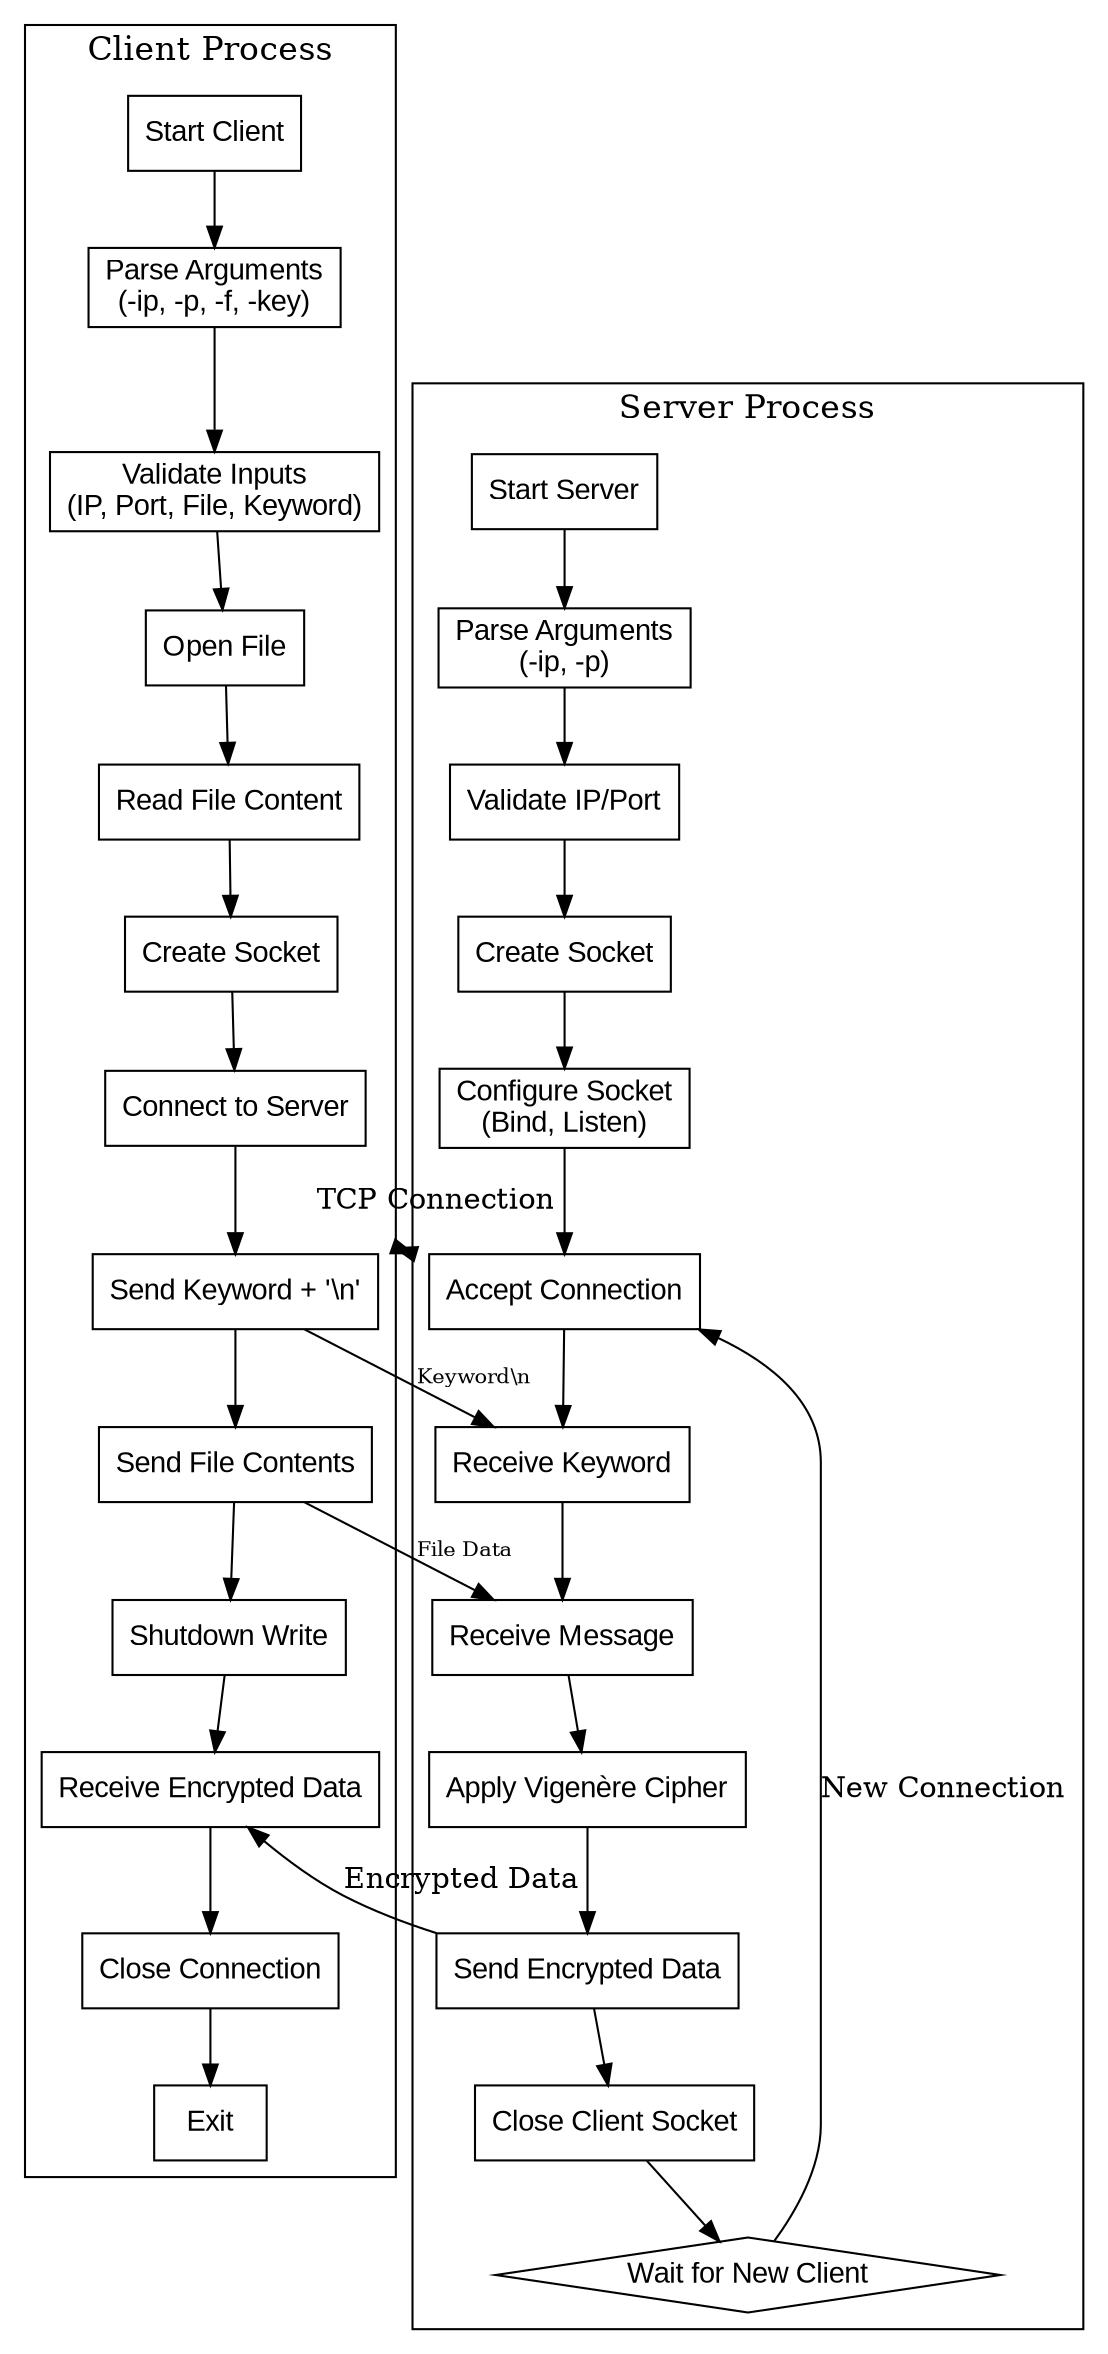 digraph ClientServer {
    rankdir=TB;
    compound=true;
    node [shape=box, fontname="Arial"];

    subgraph cluster_client {
        label = "Client Process";
        labelloc=t;
        fontsize=16;
        
        client_start [label="Start Client"];
        client_parse [label="Parse Arguments\n(-ip, -p, -f, -key)"];
        client_validate [label="Validate Inputs\n(IP, Port, File, Keyword)"];
        client_open [label="Open File"];
        client_read [label="Read File Content"];
        client_socket [label="Create Socket"];
        client_connect [label="Connect to Server"];
        client_send_key [label="Send Keyword + '\\n'"];
        client_send_data [label="Send File Contents"];
        client_shutdown [label="Shutdown Write"];
        client_receive [label="Receive Encrypted Data"];
        client_close [label="Close Connection"];
        client_end [label="Exit"];

        client_start -> client_parse -> client_validate -> client_open -> client_read
        client_read -> client_socket -> client_connect -> client_send_key
        client_send_key -> client_send_data -> client_shutdown -> client_receive
        client_receive -> client_close -> client_end;
    }

    subgraph cluster_server {
        label = "Server Process";
        labelloc=t;
        fontsize=16;
        
        server_start [label="Start Server"];
        server_parse [label="Parse Arguments\n(-ip, -p)"];
        server_validate [label="Validate IP/Port"];
        server_socket [label="Create Socket"];
        server_config [label="Configure Socket\n(Bind, Listen)"];
        server_accept [label="Accept Connection"];
        server_recv_key [label="Receive Keyword"];
        server_recv_msg [label="Receive Message"];
        server_encrypt [label="Apply Vigenère Cipher"];
        server_send [label="Send Encrypted Data"];
        server_close [label="Close Client Socket"];
        server_loop [label="Wait for New Client", shape=diamond];

        server_start -> server_parse -> server_validate -> server_socket -> server_config
        server_config -> server_accept -> server_recv_key -> server_recv_msg
        server_recv_msg -> server_encrypt -> server_send -> server_close -> server_loop
        server_loop -> server_accept [label="New Connection"];
    }

    // Cross-process interactions
    client_connect -> server_accept [ltail=cluster_client, lhead=cluster_server, label="TCP Connection", dir=both];
    client_send_key -> server_recv_key [label="Keyword\\n", fontsize=10];
    client_send_data -> server_recv_msg [label="File Data", fontsize=10];
    server_send -> client_receive [label="Encrypted Data"];
}
